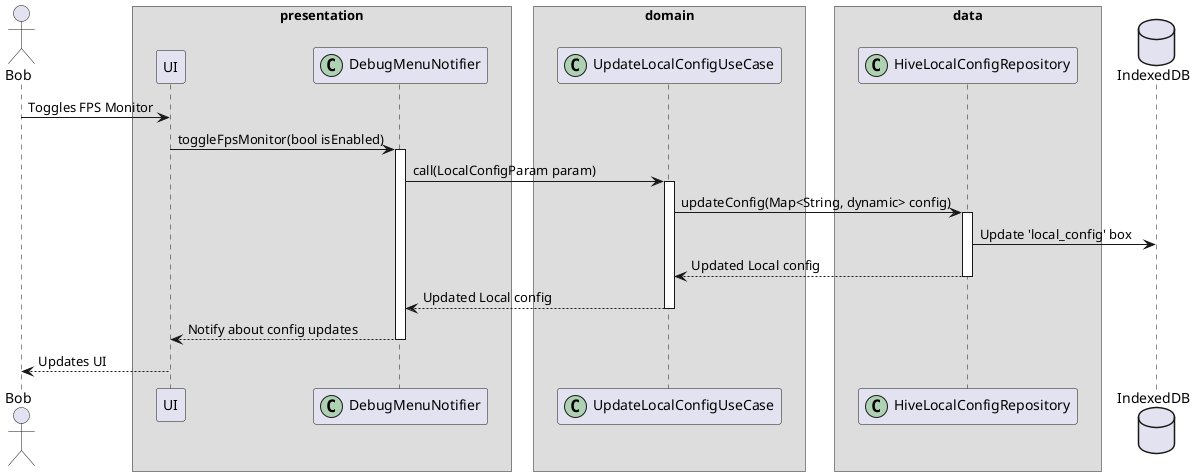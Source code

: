 @startuml debug_menu_update_config_sequence_diagram.puml

skinparam ParticipantPadding 20
skinparam BoxPadding 10

actor Bob

box "presentation"
    participant UI
    participant DebugMenuNotifier << (C,#ADD1B2) >>
end box

box "domain"
    participant UpdateLocalConfigUseCase << (C,#ADD1B2) >>
end box

box "data"
    participant HiveLocalConfigRepository << (C,#ADD1B2) >>
end box

database "IndexedDB" as DB

Bob -> UI : Toggles FPS Monitor

UI -> DebugMenuNotifier : toggleFpsMonitor(bool isEnabled)
activate DebugMenuNotifier

DebugMenuNotifier -> UpdateLocalConfigUseCase : call(LocalConfigParam param)
activate UpdateLocalConfigUseCase

UpdateLocalConfigUseCase -> HiveLocalConfigRepository : updateConfig(Map<String, dynamic> config)
activate HiveLocalConfigRepository

HiveLocalConfigRepository -> DB : Update 'local_config' box

HiveLocalConfigRepository --> UpdateLocalConfigUseCase : Updated Local config
deactivate HiveLocalConfigRepository

UpdateLocalConfigUseCase --> DebugMenuNotifier : Updated Local config
deactivate UpdateLocalConfigUseCase

DebugMenuNotifier --> UI : Notify about config updates
deactivate DebugMenuNotifier

UI --> Bob : Updates UI

@enduml
